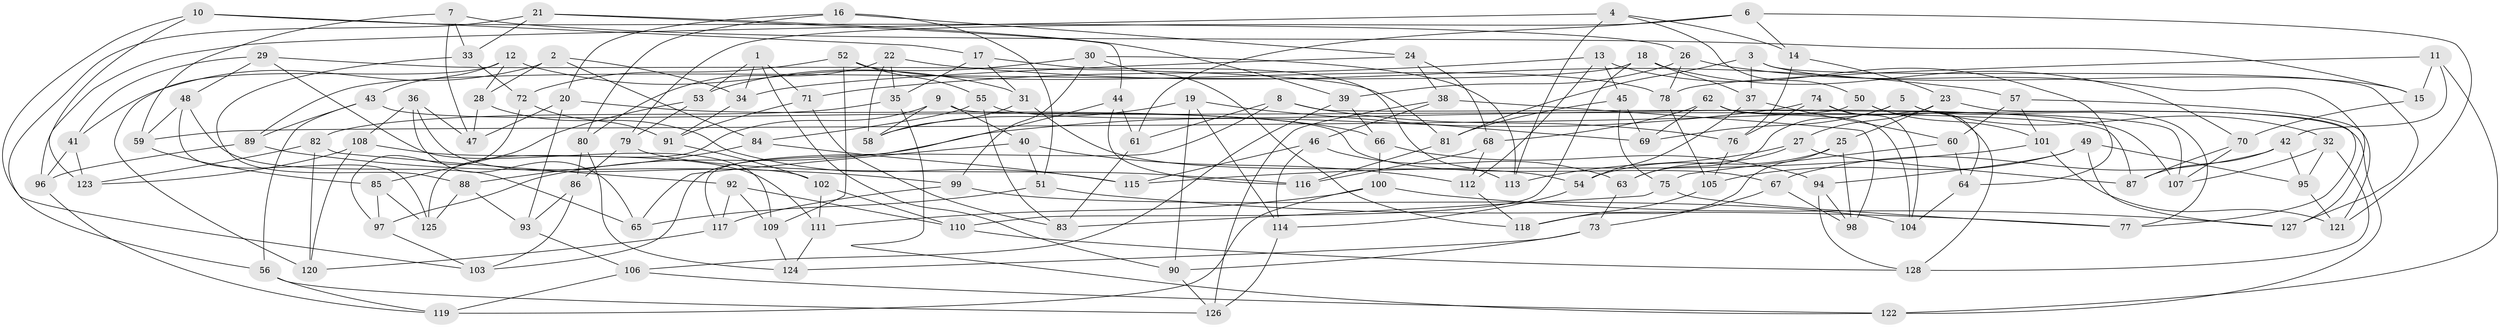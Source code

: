 // coarse degree distribution, {9: 0.075, 6: 0.25, 10: 0.1, 5: 0.075, 11: 0.075, 7: 0.175, 8: 0.1, 4: 0.15}
// Generated by graph-tools (version 1.1) at 2025/54/03/04/25 22:54:04]
// undirected, 128 vertices, 256 edges
graph export_dot {
  node [color=gray90,style=filled];
  1;
  2;
  3;
  4;
  5;
  6;
  7;
  8;
  9;
  10;
  11;
  12;
  13;
  14;
  15;
  16;
  17;
  18;
  19;
  20;
  21;
  22;
  23;
  24;
  25;
  26;
  27;
  28;
  29;
  30;
  31;
  32;
  33;
  34;
  35;
  36;
  37;
  38;
  39;
  40;
  41;
  42;
  43;
  44;
  45;
  46;
  47;
  48;
  49;
  50;
  51;
  52;
  53;
  54;
  55;
  56;
  57;
  58;
  59;
  60;
  61;
  62;
  63;
  64;
  65;
  66;
  67;
  68;
  69;
  70;
  71;
  72;
  73;
  74;
  75;
  76;
  77;
  78;
  79;
  80;
  81;
  82;
  83;
  84;
  85;
  86;
  87;
  88;
  89;
  90;
  91;
  92;
  93;
  94;
  95;
  96;
  97;
  98;
  99;
  100;
  101;
  102;
  103;
  104;
  105;
  106;
  107;
  108;
  109;
  110;
  111;
  112;
  113;
  114;
  115;
  116;
  117;
  118;
  119;
  120;
  121;
  122;
  123;
  124;
  125;
  126;
  127;
  128;
  1 -- 90;
  1 -- 53;
  1 -- 71;
  1 -- 34;
  2 -- 84;
  2 -- 28;
  2 -- 34;
  2 -- 41;
  3 -- 15;
  3 -- 81;
  3 -- 127;
  3 -- 37;
  4 -- 14;
  4 -- 50;
  4 -- 96;
  4 -- 113;
  5 -- 77;
  5 -- 32;
  5 -- 63;
  5 -- 69;
  6 -- 61;
  6 -- 14;
  6 -- 121;
  6 -- 79;
  7 -- 59;
  7 -- 47;
  7 -- 15;
  7 -- 33;
  8 -- 107;
  8 -- 117;
  8 -- 76;
  8 -- 61;
  9 -- 125;
  9 -- 58;
  9 -- 40;
  9 -- 87;
  10 -- 123;
  10 -- 26;
  10 -- 17;
  10 -- 103;
  11 -- 42;
  11 -- 78;
  11 -- 15;
  11 -- 122;
  12 -- 120;
  12 -- 43;
  12 -- 28;
  12 -- 31;
  13 -- 71;
  13 -- 64;
  13 -- 45;
  13 -- 112;
  14 -- 23;
  14 -- 76;
  15 -- 70;
  16 -- 51;
  16 -- 24;
  16 -- 80;
  16 -- 20;
  17 -- 113;
  17 -- 35;
  17 -- 31;
  18 -- 89;
  18 -- 37;
  18 -- 70;
  18 -- 110;
  19 -- 114;
  19 -- 90;
  19 -- 69;
  19 -- 58;
  20 -- 66;
  20 -- 93;
  20 -- 47;
  21 -- 39;
  21 -- 33;
  21 -- 44;
  21 -- 56;
  22 -- 58;
  22 -- 80;
  22 -- 57;
  22 -- 35;
  23 -- 25;
  23 -- 27;
  23 -- 77;
  24 -- 68;
  24 -- 34;
  24 -- 38;
  25 -- 98;
  25 -- 54;
  25 -- 118;
  26 -- 127;
  26 -- 39;
  26 -- 78;
  27 -- 113;
  27 -- 63;
  27 -- 87;
  28 -- 115;
  28 -- 47;
  29 -- 81;
  29 -- 41;
  29 -- 109;
  29 -- 48;
  30 -- 113;
  30 -- 53;
  30 -- 99;
  30 -- 118;
  31 -- 58;
  31 -- 54;
  32 -- 95;
  32 -- 107;
  32 -- 128;
  33 -- 72;
  33 -- 88;
  34 -- 91;
  35 -- 122;
  35 -- 82;
  36 -- 102;
  36 -- 47;
  36 -- 108;
  36 -- 65;
  37 -- 54;
  37 -- 60;
  38 -- 126;
  38 -- 98;
  38 -- 46;
  39 -- 106;
  39 -- 66;
  40 -- 112;
  40 -- 51;
  40 -- 65;
  41 -- 96;
  41 -- 123;
  42 -- 87;
  42 -- 95;
  42 -- 67;
  43 -- 67;
  43 -- 56;
  43 -- 89;
  44 -- 61;
  44 -- 103;
  44 -- 116;
  45 -- 75;
  45 -- 69;
  45 -- 81;
  46 -- 114;
  46 -- 63;
  46 -- 115;
  48 -- 125;
  48 -- 59;
  48 -- 65;
  49 -- 95;
  49 -- 94;
  49 -- 105;
  49 -- 127;
  50 -- 101;
  50 -- 59;
  50 -- 64;
  51 -- 65;
  51 -- 77;
  52 -- 78;
  52 -- 55;
  52 -- 72;
  52 -- 109;
  53 -- 79;
  53 -- 85;
  54 -- 114;
  55 -- 83;
  55 -- 84;
  55 -- 107;
  56 -- 126;
  56 -- 119;
  57 -- 60;
  57 -- 101;
  57 -- 121;
  59 -- 85;
  60 -- 64;
  60 -- 75;
  61 -- 83;
  62 -- 68;
  62 -- 122;
  62 -- 104;
  62 -- 69;
  63 -- 73;
  64 -- 104;
  66 -- 100;
  66 -- 94;
  67 -- 73;
  67 -- 98;
  68 -- 112;
  68 -- 116;
  70 -- 107;
  70 -- 87;
  71 -- 91;
  71 -- 83;
  72 -- 97;
  72 -- 91;
  73 -- 90;
  73 -- 124;
  74 -- 104;
  74 -- 128;
  74 -- 97;
  74 -- 76;
  75 -- 77;
  75 -- 83;
  76 -- 105;
  78 -- 105;
  79 -- 86;
  79 -- 116;
  80 -- 86;
  80 -- 124;
  81 -- 116;
  82 -- 120;
  82 -- 92;
  82 -- 123;
  84 -- 88;
  84 -- 115;
  85 -- 125;
  85 -- 97;
  86 -- 103;
  86 -- 93;
  88 -- 93;
  88 -- 125;
  89 -- 99;
  89 -- 96;
  90 -- 126;
  91 -- 102;
  92 -- 117;
  92 -- 110;
  92 -- 109;
  93 -- 106;
  94 -- 98;
  94 -- 128;
  95 -- 121;
  96 -- 119;
  97 -- 103;
  99 -- 104;
  99 -- 117;
  100 -- 127;
  100 -- 119;
  100 -- 111;
  101 -- 115;
  101 -- 121;
  102 -- 111;
  102 -- 110;
  105 -- 118;
  106 -- 122;
  106 -- 119;
  108 -- 123;
  108 -- 120;
  108 -- 111;
  109 -- 124;
  110 -- 128;
  111 -- 124;
  112 -- 118;
  114 -- 126;
  117 -- 120;
}
